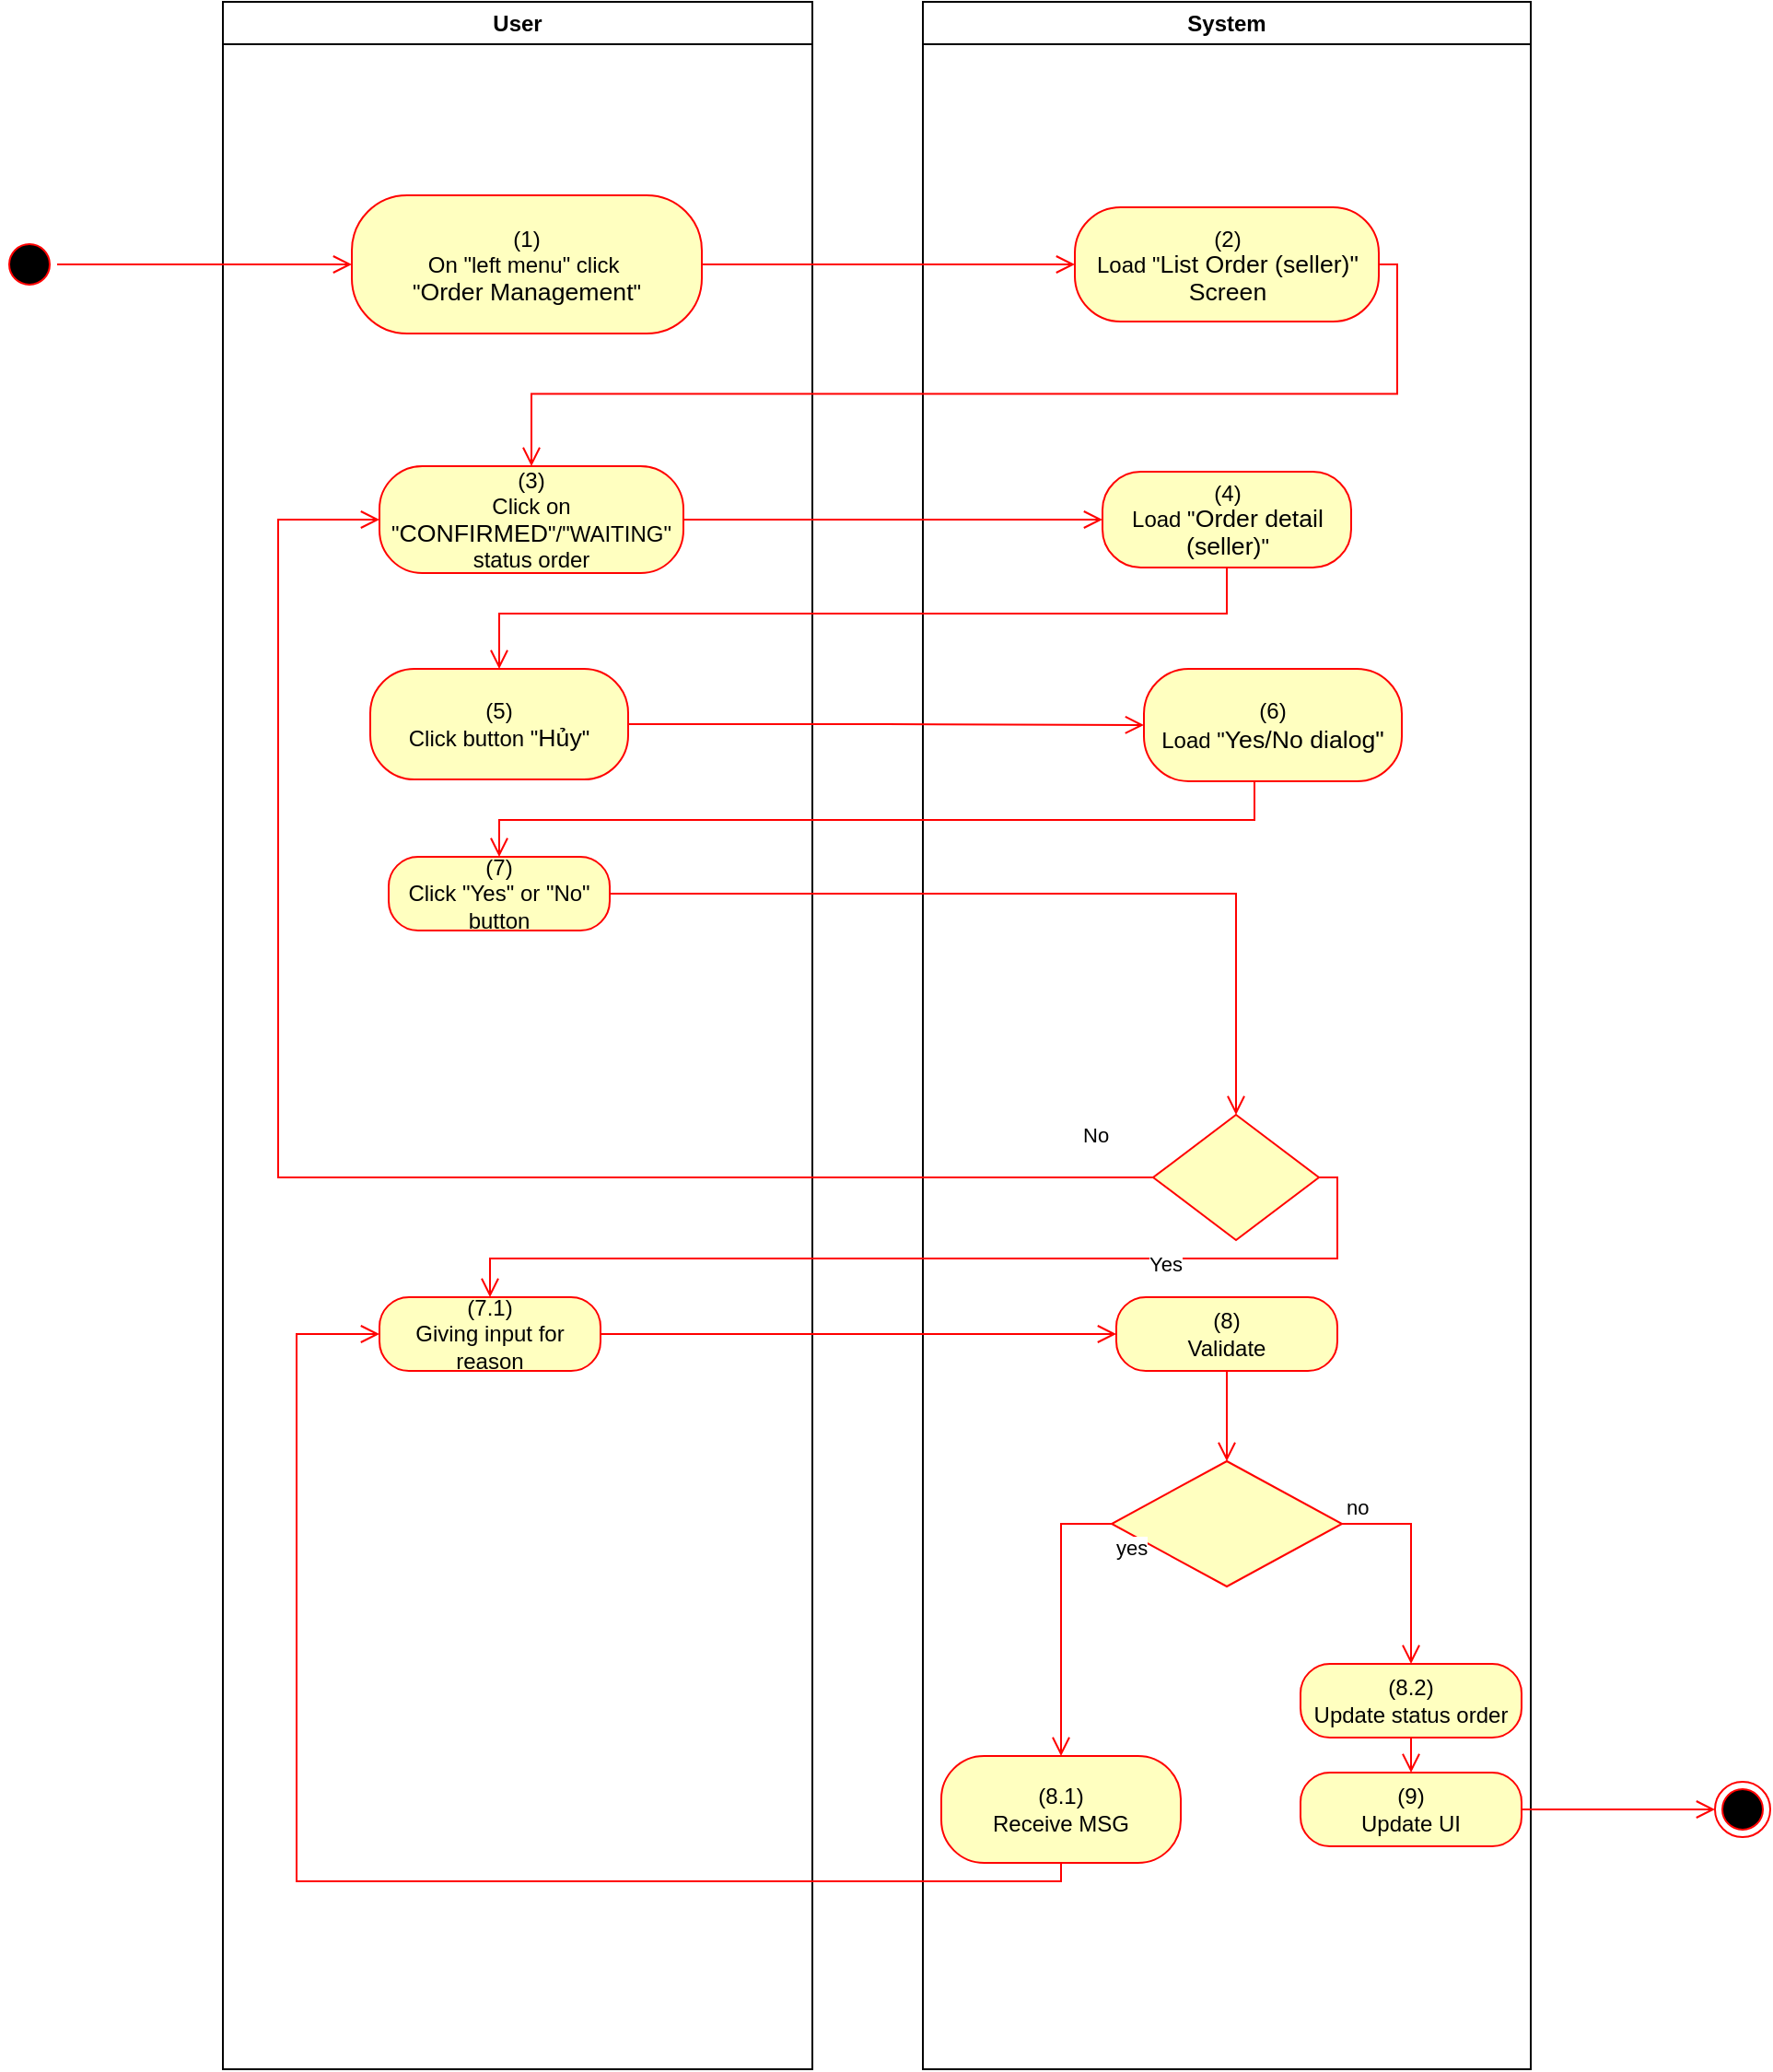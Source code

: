 <mxfile version="15.4.0" type="device"><diagram id="Y6yAmtVc3jJgY12B27cj" name="Page-1"><mxGraphModel dx="1086" dy="806" grid="1" gridSize="10" guides="1" tooltips="1" connect="1" arrows="1" fold="1" page="1" pageScale="1" pageWidth="850" pageHeight="1100" math="0" shadow="0"><root><mxCell id="0"/><mxCell id="1" parent="0"/><mxCell id="mPCmkGtkQr0GJGMlE7Y_-1" value="User" style="swimlane;whiteSpace=wrap" vertex="1" parent="1"><mxGeometry x="140" y="128" width="320" height="1122" as="geometry"><mxRectangle x="120" y="128" width="60" height="23" as="alternateBounds"/></mxGeometry></mxCell><mxCell id="mPCmkGtkQr0GJGMlE7Y_-2" value="&lt;span&gt;(1)&lt;/span&gt;&lt;br style=&quot;padding: 0px ; margin: 0px&quot;&gt;&lt;span&gt;On &quot;left menu&quot; click&amp;nbsp;&lt;/span&gt;&lt;br style=&quot;padding: 0px ; margin: 0px&quot;&gt;&lt;span&gt;&quot;&lt;/span&gt;&lt;span lang=&quot;EN-GB&quot; style=&quot;font-size: 10.0pt ; line-height: 107% ; font-family: &amp;#34;arial&amp;#34; , sans-serif&quot;&gt;Order Management&lt;/span&gt;&lt;span&gt;&quot;&lt;/span&gt;" style="rounded=1;whiteSpace=wrap;html=1;arcSize=40;fontColor=#000000;fillColor=#ffffc0;strokeColor=#ff0000;" vertex="1" parent="mPCmkGtkQr0GJGMlE7Y_-1"><mxGeometry x="70" y="105" width="190" height="75" as="geometry"/></mxCell><mxCell id="mPCmkGtkQr0GJGMlE7Y_-3" value="(3)&lt;br&gt;Click on &quot;&lt;span lang=&quot;EN-GB&quot; style=&quot;font-size: 10.0pt ; line-height: 107% ; font-family: &amp;#34;arial&amp;#34; , sans-serif&quot;&gt;CONFIRMED&lt;/span&gt;&quot;/&quot;WAITING&quot; status order" style="rounded=1;whiteSpace=wrap;html=1;arcSize=40;fontColor=#000000;fillColor=#ffffc0;strokeColor=#ff0000;" vertex="1" parent="mPCmkGtkQr0GJGMlE7Y_-1"><mxGeometry x="85" y="252" width="165" height="58" as="geometry"/></mxCell><mxCell id="mPCmkGtkQr0GJGMlE7Y_-27" value="(7.1)&lt;br&gt;Giving input for reason" style="rounded=1;whiteSpace=wrap;html=1;arcSize=40;fontColor=#000000;fillColor=#ffffc0;strokeColor=#ff0000;" vertex="1" parent="mPCmkGtkQr0GJGMlE7Y_-1"><mxGeometry x="85" y="703" width="120" height="40" as="geometry"/></mxCell><mxCell id="mPCmkGtkQr0GJGMlE7Y_-4" value="System" style="swimlane;whiteSpace=wrap;startSize=23;" vertex="1" parent="1"><mxGeometry x="520" y="128" width="330" height="1122" as="geometry"/></mxCell><mxCell id="mPCmkGtkQr0GJGMlE7Y_-5" value="(2)&lt;br&gt;Load &quot;&lt;span lang=&quot;EN-GB&quot; style=&quot;font-size: 10pt ; line-height: 107% ; font-family: &amp;#34;arial&amp;#34; , sans-serif&quot;&gt;&lt;span lang=&quot;EN-GB&quot; style=&quot;font-size: 10.0pt ; line-height: 107% ; font-family: &amp;#34;arial&amp;#34; , sans-serif&quot;&gt;List Order (seller)&lt;/span&gt;&quot;&lt;br&gt;Screen&lt;br&gt;&lt;/span&gt;" style="rounded=1;whiteSpace=wrap;html=1;arcSize=40;fontColor=#000000;fillColor=#ffffc0;strokeColor=#ff0000;" vertex="1" parent="mPCmkGtkQr0GJGMlE7Y_-4"><mxGeometry x="82.5" y="111.5" width="165" height="62" as="geometry"/></mxCell><mxCell id="mPCmkGtkQr0GJGMlE7Y_-6" value="(4)&lt;br&gt;Load &quot;&lt;span lang=&quot;EN-GB&quot; style=&quot;font-size: 10.0pt ; line-height: 107% ; font-family: &amp;#34;arial&amp;#34; , sans-serif&quot;&gt;Order detail (seller)&lt;/span&gt;&quot;" style="rounded=1;whiteSpace=wrap;html=1;arcSize=40;fontColor=#000000;fillColor=#ffffc0;strokeColor=#ff0000;" vertex="1" parent="mPCmkGtkQr0GJGMlE7Y_-4"><mxGeometry x="97.5" y="255" width="135" height="52" as="geometry"/></mxCell><mxCell id="mPCmkGtkQr0GJGMlE7Y_-18" value="(8.1)&lt;br&gt;Receive MSG" style="rounded=1;whiteSpace=wrap;html=1;arcSize=40;fontColor=#000000;fillColor=#ffffc0;strokeColor=#ff0000;" vertex="1" parent="mPCmkGtkQr0GJGMlE7Y_-4"><mxGeometry x="10" y="952" width="130" height="58" as="geometry"/></mxCell><mxCell id="mPCmkGtkQr0GJGMlE7Y_-19" value="(9)&lt;br&gt;Update UI" style="rounded=1;whiteSpace=wrap;html=1;arcSize=40;fontColor=#000000;fillColor=#ffffc0;strokeColor=#ff0000;" vertex="1" parent="mPCmkGtkQr0GJGMlE7Y_-4"><mxGeometry x="205" y="961" width="120" height="40" as="geometry"/></mxCell><mxCell id="mPCmkGtkQr0GJGMlE7Y_-30" value="(8)&lt;br&gt;Validate" style="rounded=1;whiteSpace=wrap;html=1;arcSize=40;fontColor=#000000;fillColor=#ffffc0;strokeColor=#ff0000;" vertex="1" parent="mPCmkGtkQr0GJGMlE7Y_-4"><mxGeometry x="105" y="703" width="120" height="40" as="geometry"/></mxCell><mxCell id="mPCmkGtkQr0GJGMlE7Y_-31" value="" style="rhombus;whiteSpace=wrap;html=1;fillColor=#ffffc0;strokeColor=#ff0000;" vertex="1" parent="mPCmkGtkQr0GJGMlE7Y_-4"><mxGeometry x="102.5" y="792" width="125" height="68" as="geometry"/></mxCell><mxCell id="mPCmkGtkQr0GJGMlE7Y_-32" value="no" style="edgeStyle=orthogonalEdgeStyle;html=1;align=left;verticalAlign=bottom;endArrow=open;endSize=8;strokeColor=#ff0000;rounded=0;entryX=0.5;entryY=0;entryDx=0;entryDy=0;exitX=1;exitY=0.5;exitDx=0;exitDy=0;" edge="1" source="mPCmkGtkQr0GJGMlE7Y_-31" parent="mPCmkGtkQr0GJGMlE7Y_-4" target="mPCmkGtkQr0GJGMlE7Y_-35"><mxGeometry x="-1" relative="1" as="geometry"><mxPoint x="300" y="832" as="targetPoint"/></mxGeometry></mxCell><mxCell id="mPCmkGtkQr0GJGMlE7Y_-33" value="yes" style="edgeStyle=orthogonalEdgeStyle;html=1;align=left;verticalAlign=top;endArrow=open;endSize=8;strokeColor=#ff0000;rounded=0;entryX=0.5;entryY=0;entryDx=0;entryDy=0;exitX=0;exitY=0.5;exitDx=0;exitDy=0;" edge="1" source="mPCmkGtkQr0GJGMlE7Y_-31" parent="mPCmkGtkQr0GJGMlE7Y_-4" target="mPCmkGtkQr0GJGMlE7Y_-18"><mxGeometry x="-1" relative="1" as="geometry"><mxPoint x="160" y="912" as="targetPoint"/></mxGeometry></mxCell><mxCell id="mPCmkGtkQr0GJGMlE7Y_-34" value="" style="edgeStyle=orthogonalEdgeStyle;html=1;verticalAlign=bottom;endArrow=open;endSize=8;strokeColor=#ff0000;rounded=0;exitX=0.5;exitY=1;exitDx=0;exitDy=0;entryX=0.5;entryY=0;entryDx=0;entryDy=0;" edge="1" parent="mPCmkGtkQr0GJGMlE7Y_-4" source="mPCmkGtkQr0GJGMlE7Y_-30" target="mPCmkGtkQr0GJGMlE7Y_-31"><mxGeometry relative="1" as="geometry"><mxPoint x="115" y="733" as="targetPoint"/><mxPoint x="-165" y="733" as="sourcePoint"/></mxGeometry></mxCell><mxCell id="mPCmkGtkQr0GJGMlE7Y_-35" value="(8.2)&lt;br&gt;Update status order" style="rounded=1;whiteSpace=wrap;html=1;arcSize=40;fontColor=#000000;fillColor=#ffffc0;strokeColor=#ff0000;" vertex="1" parent="mPCmkGtkQr0GJGMlE7Y_-4"><mxGeometry x="205" y="902" width="120" height="40" as="geometry"/></mxCell><mxCell id="mPCmkGtkQr0GJGMlE7Y_-36" value="" style="edgeStyle=orthogonalEdgeStyle;html=1;verticalAlign=bottom;endArrow=open;endSize=8;strokeColor=#ff0000;rounded=0;entryX=0.5;entryY=0;entryDx=0;entryDy=0;" edge="1" source="mPCmkGtkQr0GJGMlE7Y_-35" parent="mPCmkGtkQr0GJGMlE7Y_-4" target="mPCmkGtkQr0GJGMlE7Y_-19"><mxGeometry relative="1" as="geometry"><mxPoint x="265" y="1002" as="targetPoint"/></mxGeometry></mxCell><mxCell id="mPCmkGtkQr0GJGMlE7Y_-8" value="" style="ellipse;html=1;shape=startState;fillColor=#000000;strokeColor=#ff0000;" vertex="1" parent="1"><mxGeometry x="20" y="255.5" width="30" height="30" as="geometry"/></mxCell><mxCell id="mPCmkGtkQr0GJGMlE7Y_-9" value="" style="edgeStyle=orthogonalEdgeStyle;html=1;verticalAlign=bottom;endArrow=open;endSize=8;strokeColor=#ff0000;rounded=0;entryX=0;entryY=0.5;entryDx=0;entryDy=0;" edge="1" parent="1" source="mPCmkGtkQr0GJGMlE7Y_-8" target="mPCmkGtkQr0GJGMlE7Y_-2"><mxGeometry relative="1" as="geometry"><mxPoint x="200" y="253" as="targetPoint"/></mxGeometry></mxCell><mxCell id="mPCmkGtkQr0GJGMlE7Y_-10" value="" style="edgeStyle=orthogonalEdgeStyle;html=1;verticalAlign=bottom;endArrow=open;endSize=8;strokeColor=#ff0000;rounded=0;entryX=0;entryY=0.5;entryDx=0;entryDy=0;" edge="1" parent="1" source="mPCmkGtkQr0GJGMlE7Y_-2" target="mPCmkGtkQr0GJGMlE7Y_-5"><mxGeometry relative="1" as="geometry"><mxPoint x="600" y="271" as="targetPoint"/></mxGeometry></mxCell><mxCell id="mPCmkGtkQr0GJGMlE7Y_-11" value="" style="ellipse;html=1;shape=endState;fillColor=#000000;strokeColor=#ff0000;" vertex="1" parent="1"><mxGeometry x="950" y="1094" width="30" height="30" as="geometry"/></mxCell><mxCell id="mPCmkGtkQr0GJGMlE7Y_-12" value="" style="edgeStyle=orthogonalEdgeStyle;html=1;verticalAlign=bottom;endArrow=open;endSize=8;strokeColor=#ff0000;rounded=0;exitX=1;exitY=0.5;exitDx=0;exitDy=0;entryX=0.5;entryY=0;entryDx=0;entryDy=0;" edge="1" parent="1" source="mPCmkGtkQr0GJGMlE7Y_-5" target="mPCmkGtkQr0GJGMlE7Y_-3"><mxGeometry relative="1" as="geometry"><mxPoint x="820" y="760" as="targetPoint"/><mxPoint x="850" y="785" as="sourcePoint"/></mxGeometry></mxCell><mxCell id="mPCmkGtkQr0GJGMlE7Y_-13" value="" style="edgeStyle=orthogonalEdgeStyle;html=1;verticalAlign=bottom;endArrow=open;endSize=8;strokeColor=#ff0000;rounded=0;entryX=0;entryY=0.5;entryDx=0;entryDy=0;" edge="1" parent="1" source="mPCmkGtkQr0GJGMlE7Y_-3" target="mPCmkGtkQr0GJGMlE7Y_-6"><mxGeometry relative="1" as="geometry"><mxPoint x="420" y="540" as="targetPoint"/></mxGeometry></mxCell><mxCell id="mPCmkGtkQr0GJGMlE7Y_-14" value="(5)&lt;br&gt;Click button &quot;&lt;span lang=&quot;EN-GB&quot; style=&quot;font-size: 10.0pt ; line-height: 107% ; font-family: &amp;#34;arial&amp;#34; , sans-serif&quot;&gt;Hủy&lt;/span&gt;&quot;" style="rounded=1;whiteSpace=wrap;html=1;arcSize=40;fontColor=#000000;fillColor=#ffffc0;strokeColor=#ff0000;" vertex="1" parent="1"><mxGeometry x="220" y="490" width="140" height="60" as="geometry"/></mxCell><mxCell id="mPCmkGtkQr0GJGMlE7Y_-15" value="(7)&lt;br&gt;Click &quot;Yes&quot; or &quot;No&quot; button" style="rounded=1;whiteSpace=wrap;html=1;arcSize=40;fontColor=#000000;fillColor=#ffffc0;strokeColor=#ff0000;" vertex="1" parent="1"><mxGeometry x="230" y="592" width="120" height="40" as="geometry"/></mxCell><mxCell id="mPCmkGtkQr0GJGMlE7Y_-16" value="" style="rhombus;whiteSpace=wrap;html=1;fillColor=#ffffc0;strokeColor=#ff0000;" vertex="1" parent="1"><mxGeometry x="645" y="732" width="90" height="68" as="geometry"/></mxCell><mxCell id="mPCmkGtkQr0GJGMlE7Y_-17" value="Yes" style="edgeStyle=orthogonalEdgeStyle;html=1;align=left;verticalAlign=top;endArrow=open;endSize=8;strokeColor=#ff0000;rounded=0;exitX=1;exitY=0.5;exitDx=0;exitDy=0;entryX=0.5;entryY=0;entryDx=0;entryDy=0;" edge="1" parent="1" source="mPCmkGtkQr0GJGMlE7Y_-16" target="mPCmkGtkQr0GJGMlE7Y_-27"><mxGeometry x="-0.41" y="-10" relative="1" as="geometry"><mxPoint x="170" y="694" as="targetPoint"/><mxPoint as="offset"/><Array as="points"><mxPoint x="745" y="766"/><mxPoint x="745" y="810"/><mxPoint x="285" y="810"/></Array></mxGeometry></mxCell><mxCell id="mPCmkGtkQr0GJGMlE7Y_-21" value="(6)&lt;br&gt;Load &quot;&lt;font face=&quot;arial, sans-serif&quot;&gt;&lt;span style=&quot;font-size: 13.333px&quot;&gt;Yes/No dialog&quot;&lt;/span&gt;&lt;/font&gt;" style="rounded=1;whiteSpace=wrap;html=1;arcSize=40;fontColor=#000000;fillColor=#ffffc0;strokeColor=#ff0000;" vertex="1" parent="1"><mxGeometry x="640" y="490" width="140" height="61" as="geometry"/></mxCell><mxCell id="mPCmkGtkQr0GJGMlE7Y_-22" value="" style="edgeStyle=orthogonalEdgeStyle;html=1;verticalAlign=bottom;endArrow=open;endSize=8;strokeColor=#ff0000;rounded=0;entryX=0;entryY=0.5;entryDx=0;entryDy=0;" edge="1" parent="1" source="mPCmkGtkQr0GJGMlE7Y_-14" target="mPCmkGtkQr0GJGMlE7Y_-21"><mxGeometry relative="1" as="geometry"><mxPoint x="280" y="605" as="targetPoint"/></mxGeometry></mxCell><mxCell id="mPCmkGtkQr0GJGMlE7Y_-23" value="" style="edgeStyle=orthogonalEdgeStyle;html=1;verticalAlign=bottom;endArrow=open;endSize=8;strokeColor=#ff0000;rounded=0;entryX=0.5;entryY=0;entryDx=0;entryDy=0;" edge="1" parent="1" source="mPCmkGtkQr0GJGMlE7Y_-21" target="mPCmkGtkQr0GJGMlE7Y_-15"><mxGeometry relative="1" as="geometry"><mxPoint x="690" y="602" as="targetPoint"/><Array as="points"><mxPoint x="700" y="572"/><mxPoint x="290" y="572"/></Array></mxGeometry></mxCell><mxCell id="mPCmkGtkQr0GJGMlE7Y_-24" value="" style="edgeStyle=orthogonalEdgeStyle;html=1;verticalAlign=bottom;endArrow=open;endSize=8;strokeColor=#ff0000;rounded=0;entryX=0.5;entryY=0;entryDx=0;entryDy=0;" edge="1" parent="1" source="mPCmkGtkQr0GJGMlE7Y_-15" target="mPCmkGtkQr0GJGMlE7Y_-16"><mxGeometry relative="1" as="geometry"><mxPoint x="700" y="692" as="targetPoint"/></mxGeometry></mxCell><mxCell id="mPCmkGtkQr0GJGMlE7Y_-25" value="No" style="edgeStyle=orthogonalEdgeStyle;html=1;align=left;verticalAlign=bottom;endArrow=open;endSize=8;strokeColor=#ff0000;rounded=0;entryX=0;entryY=0.5;entryDx=0;entryDy=0;exitX=0;exitY=0.5;exitDx=0;exitDy=0;" edge="1" parent="1" source="mPCmkGtkQr0GJGMlE7Y_-16" target="mPCmkGtkQr0GJGMlE7Y_-3"><mxGeometry x="-0.909" y="-14" relative="1" as="geometry"><mxPoint x="590" y="822" as="targetPoint"/><Array as="points"><mxPoint x="170" y="766"/><mxPoint x="170" y="409"/></Array><mxPoint as="offset"/></mxGeometry></mxCell><mxCell id="mPCmkGtkQr0GJGMlE7Y_-26" value="" style="edgeStyle=orthogonalEdgeStyle;html=1;verticalAlign=bottom;endArrow=open;endSize=8;strokeColor=#ff0000;rounded=0;exitX=1;exitY=0.5;exitDx=0;exitDy=0;entryX=0;entryY=0.5;entryDx=0;entryDy=0;" edge="1" parent="1" source="mPCmkGtkQr0GJGMlE7Y_-19" target="mPCmkGtkQr0GJGMlE7Y_-11"><mxGeometry relative="1" as="geometry"><mxPoint x="510" y="840" as="targetPoint"/><mxPoint x="510" y="780" as="sourcePoint"/></mxGeometry></mxCell><mxCell id="mPCmkGtkQr0GJGMlE7Y_-28" value="" style="edgeStyle=orthogonalEdgeStyle;html=1;verticalAlign=bottom;endArrow=open;endSize=8;strokeColor=#ff0000;rounded=0;" edge="1" source="mPCmkGtkQr0GJGMlE7Y_-27" parent="1" target="mPCmkGtkQr0GJGMlE7Y_-30"><mxGeometry relative="1" as="geometry"><mxPoint x="430" y="1130" as="targetPoint"/></mxGeometry></mxCell><mxCell id="mPCmkGtkQr0GJGMlE7Y_-20" value="" style="edgeStyle=orthogonalEdgeStyle;html=1;verticalAlign=bottom;endArrow=open;endSize=8;strokeColor=#ff0000;rounded=0;exitX=0.5;exitY=1;exitDx=0;exitDy=0;entryX=0;entryY=0.5;entryDx=0;entryDy=0;" edge="1" parent="1" source="mPCmkGtkQr0GJGMlE7Y_-18" target="mPCmkGtkQr0GJGMlE7Y_-27"><mxGeometry relative="1" as="geometry"><mxPoint x="170" y="784" as="targetPoint"/><Array as="points"><mxPoint x="595" y="1148"/><mxPoint x="180" y="1148"/><mxPoint x="180" y="851"/></Array></mxGeometry></mxCell><mxCell id="mPCmkGtkQr0GJGMlE7Y_-7" value="" style="edgeStyle=orthogonalEdgeStyle;html=1;verticalAlign=bottom;endArrow=open;endSize=8;strokeColor=#ff0000;rounded=0;entryX=0.5;entryY=0;entryDx=0;entryDy=0;" edge="1" parent="1" source="mPCmkGtkQr0GJGMlE7Y_-6" target="mPCmkGtkQr0GJGMlE7Y_-14"><mxGeometry relative="1" as="geometry"><mxPoint x="685" y="490" as="targetPoint"/><Array as="points"><mxPoint x="685" y="460"/><mxPoint x="290" y="460"/></Array></mxGeometry></mxCell></root></mxGraphModel></diagram></mxfile>